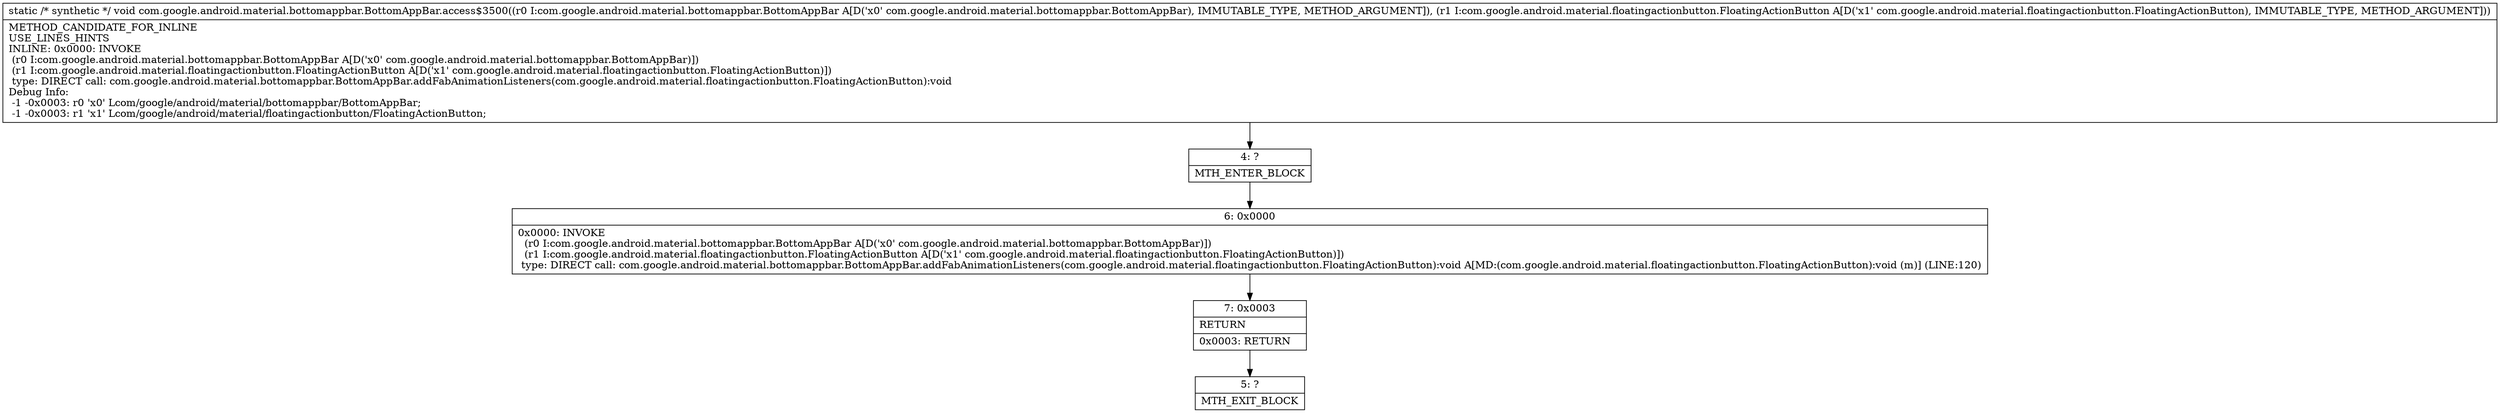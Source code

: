 digraph "CFG forcom.google.android.material.bottomappbar.BottomAppBar.access$3500(Lcom\/google\/android\/material\/bottomappbar\/BottomAppBar;Lcom\/google\/android\/material\/floatingactionbutton\/FloatingActionButton;)V" {
Node_4 [shape=record,label="{4\:\ ?|MTH_ENTER_BLOCK\l}"];
Node_6 [shape=record,label="{6\:\ 0x0000|0x0000: INVOKE  \l  (r0 I:com.google.android.material.bottomappbar.BottomAppBar A[D('x0' com.google.android.material.bottomappbar.BottomAppBar)])\l  (r1 I:com.google.android.material.floatingactionbutton.FloatingActionButton A[D('x1' com.google.android.material.floatingactionbutton.FloatingActionButton)])\l type: DIRECT call: com.google.android.material.bottomappbar.BottomAppBar.addFabAnimationListeners(com.google.android.material.floatingactionbutton.FloatingActionButton):void A[MD:(com.google.android.material.floatingactionbutton.FloatingActionButton):void (m)] (LINE:120)\l}"];
Node_7 [shape=record,label="{7\:\ 0x0003|RETURN\l|0x0003: RETURN   \l}"];
Node_5 [shape=record,label="{5\:\ ?|MTH_EXIT_BLOCK\l}"];
MethodNode[shape=record,label="{static \/* synthetic *\/ void com.google.android.material.bottomappbar.BottomAppBar.access$3500((r0 I:com.google.android.material.bottomappbar.BottomAppBar A[D('x0' com.google.android.material.bottomappbar.BottomAppBar), IMMUTABLE_TYPE, METHOD_ARGUMENT]), (r1 I:com.google.android.material.floatingactionbutton.FloatingActionButton A[D('x1' com.google.android.material.floatingactionbutton.FloatingActionButton), IMMUTABLE_TYPE, METHOD_ARGUMENT]))  | METHOD_CANDIDATE_FOR_INLINE\lUSE_LINES_HINTS\lINLINE: 0x0000: INVOKE  \l  (r0 I:com.google.android.material.bottomappbar.BottomAppBar A[D('x0' com.google.android.material.bottomappbar.BottomAppBar)])\l  (r1 I:com.google.android.material.floatingactionbutton.FloatingActionButton A[D('x1' com.google.android.material.floatingactionbutton.FloatingActionButton)])\l type: DIRECT call: com.google.android.material.bottomappbar.BottomAppBar.addFabAnimationListeners(com.google.android.material.floatingactionbutton.FloatingActionButton):void\lDebug Info:\l  \-1 \-0x0003: r0 'x0' Lcom\/google\/android\/material\/bottomappbar\/BottomAppBar;\l  \-1 \-0x0003: r1 'x1' Lcom\/google\/android\/material\/floatingactionbutton\/FloatingActionButton;\l}"];
MethodNode -> Node_4;Node_4 -> Node_6;
Node_6 -> Node_7;
Node_7 -> Node_5;
}

